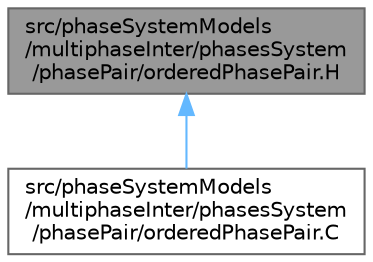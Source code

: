 digraph "src/phaseSystemModels/multiphaseInter/phasesSystem/phasePair/orderedPhasePair.H"
{
 // LATEX_PDF_SIZE
  bgcolor="transparent";
  edge [fontname=Helvetica,fontsize=10,labelfontname=Helvetica,labelfontsize=10];
  node [fontname=Helvetica,fontsize=10,shape=box,height=0.2,width=0.4];
  Node1 [id="Node000001",label="src/phaseSystemModels\l/multiphaseInter/phasesSystem\l/phasePair/orderedPhasePair.H",height=0.2,width=0.4,color="gray40", fillcolor="grey60", style="filled", fontcolor="black",tooltip=" "];
  Node1 -> Node2 [id="edge1_Node000001_Node000002",dir="back",color="steelblue1",style="solid",tooltip=" "];
  Node2 [id="Node000002",label="src/phaseSystemModels\l/multiphaseInter/phasesSystem\l/phasePair/orderedPhasePair.C",height=0.2,width=0.4,color="grey40", fillcolor="white", style="filled",URL="$multiphaseInter_2phasesSystem_2phasePair_2orderedPhasePair_8C.html",tooltip=" "];
}
